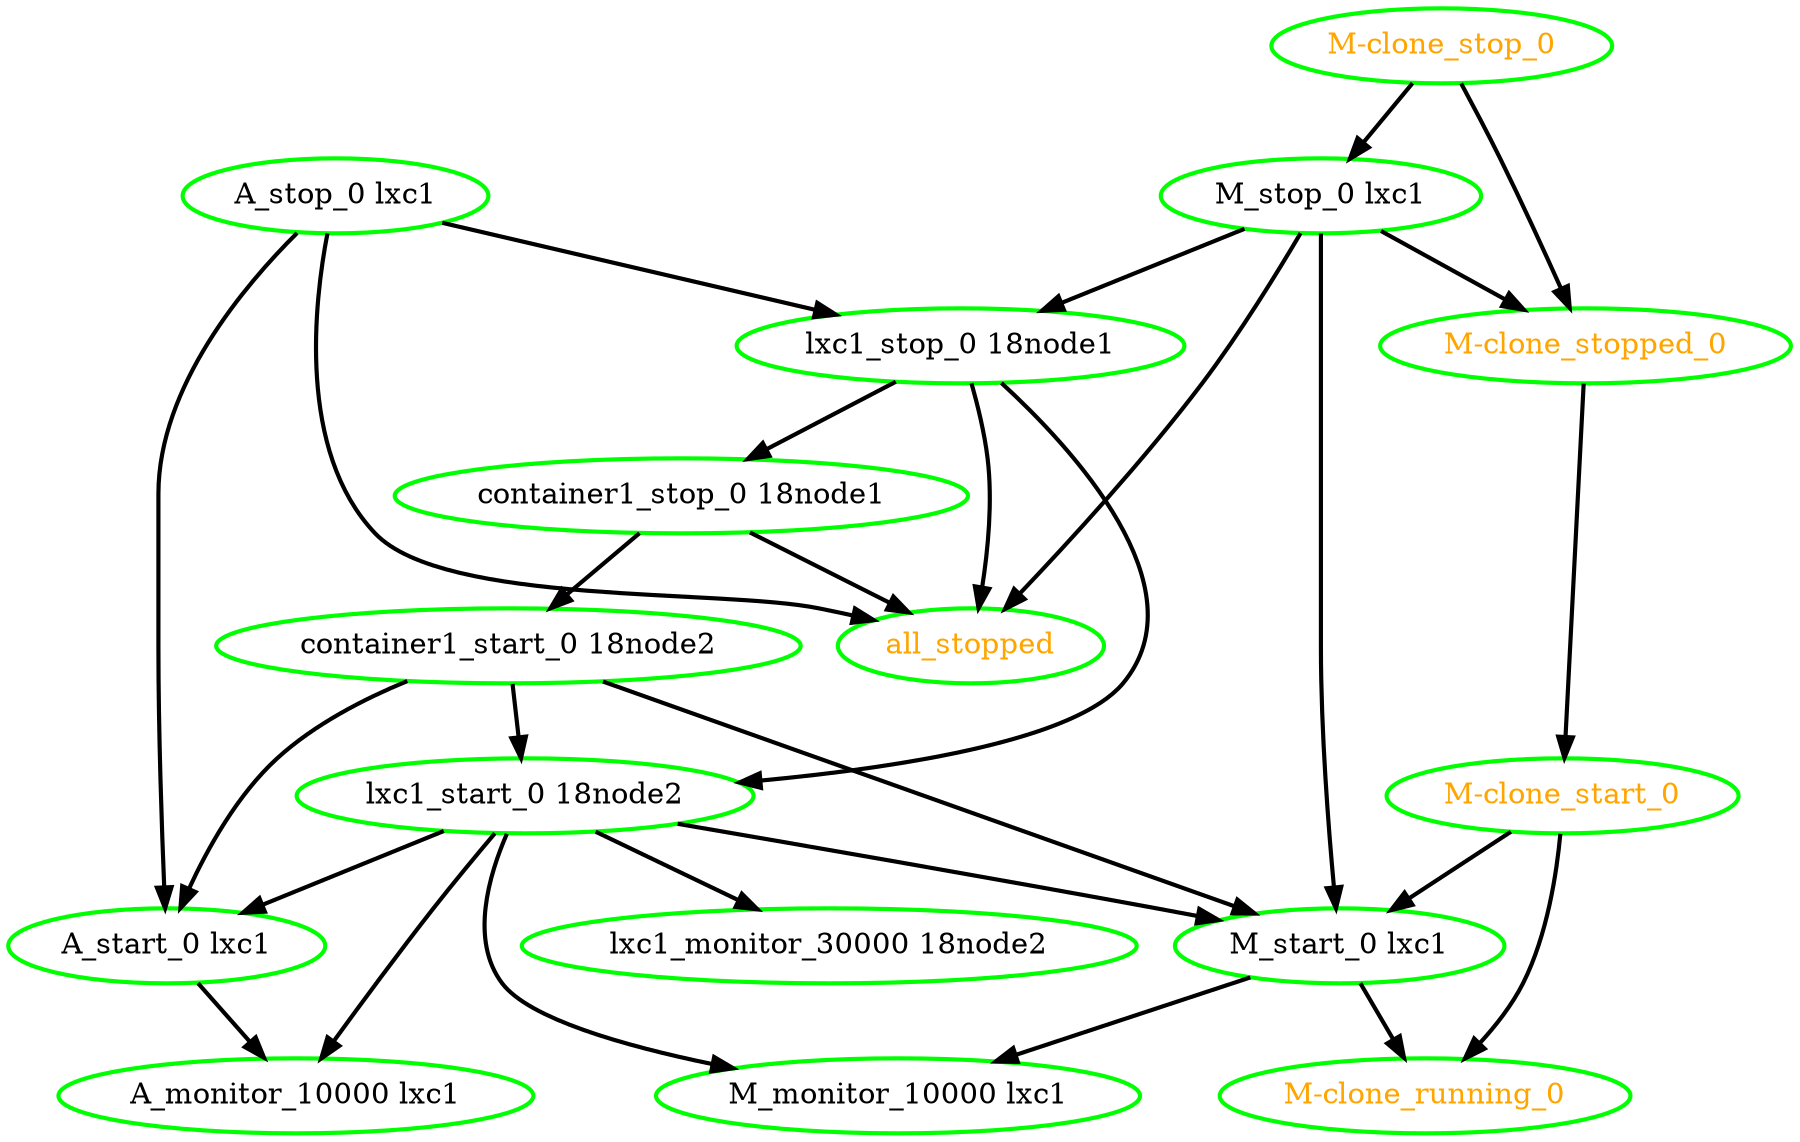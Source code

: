 digraph "g" {
"A_monitor_10000 lxc1" [ style=bold color="green" fontcolor="black"]
"A_start_0 lxc1" -> "A_monitor_10000 lxc1" [ style = bold]
"A_start_0 lxc1" [ style=bold color="green" fontcolor="black"]
"A_stop_0 lxc1" -> "A_start_0 lxc1" [ style = bold]
"A_stop_0 lxc1" -> "all_stopped" [ style = bold]
"A_stop_0 lxc1" -> "lxc1_stop_0 18node1" [ style = bold]
"A_stop_0 lxc1" [ style=bold color="green" fontcolor="black"]
"M-clone_running_0" [ style=bold color="green" fontcolor="orange"]
"M-clone_start_0" -> "M-clone_running_0" [ style = bold]
"M-clone_start_0" -> "M_start_0 lxc1" [ style = bold]
"M-clone_start_0" [ style=bold color="green" fontcolor="orange"]
"M-clone_stop_0" -> "M-clone_stopped_0" [ style = bold]
"M-clone_stop_0" -> "M_stop_0 lxc1" [ style = bold]
"M-clone_stop_0" [ style=bold color="green" fontcolor="orange"]
"M-clone_stopped_0" -> "M-clone_start_0" [ style = bold]
"M-clone_stopped_0" [ style=bold color="green" fontcolor="orange"]
"M_monitor_10000 lxc1" [ style=bold color="green" fontcolor="black"]
"M_start_0 lxc1" -> "M-clone_running_0" [ style = bold]
"M_start_0 lxc1" -> "M_monitor_10000 lxc1" [ style = bold]
"M_start_0 lxc1" [ style=bold color="green" fontcolor="black"]
"M_stop_0 lxc1" -> "M-clone_stopped_0" [ style = bold]
"M_stop_0 lxc1" -> "M_start_0 lxc1" [ style = bold]
"M_stop_0 lxc1" -> "all_stopped" [ style = bold]
"M_stop_0 lxc1" -> "lxc1_stop_0 18node1" [ style = bold]
"M_stop_0 lxc1" [ style=bold color="green" fontcolor="black"]
"all_stopped" [ style=bold color="green" fontcolor="orange"]
"container1_start_0 18node2" -> "A_start_0 lxc1" [ style = bold]
"container1_start_0 18node2" -> "M_start_0 lxc1" [ style = bold]
"container1_start_0 18node2" -> "lxc1_start_0 18node2" [ style = bold]
"container1_start_0 18node2" [ style=bold color="green" fontcolor="black"]
"container1_stop_0 18node1" -> "all_stopped" [ style = bold]
"container1_stop_0 18node1" -> "container1_start_0 18node2" [ style = bold]
"container1_stop_0 18node1" [ style=bold color="green" fontcolor="black"]
"lxc1_monitor_30000 18node2" [ style=bold color="green" fontcolor="black"]
"lxc1_start_0 18node2" -> "A_monitor_10000 lxc1" [ style = bold]
"lxc1_start_0 18node2" -> "A_start_0 lxc1" [ style = bold]
"lxc1_start_0 18node2" -> "M_monitor_10000 lxc1" [ style = bold]
"lxc1_start_0 18node2" -> "M_start_0 lxc1" [ style = bold]
"lxc1_start_0 18node2" -> "lxc1_monitor_30000 18node2" [ style = bold]
"lxc1_start_0 18node2" [ style=bold color="green" fontcolor="black"]
"lxc1_stop_0 18node1" -> "all_stopped" [ style = bold]
"lxc1_stop_0 18node1" -> "container1_stop_0 18node1" [ style = bold]
"lxc1_stop_0 18node1" -> "lxc1_start_0 18node2" [ style = bold]
"lxc1_stop_0 18node1" [ style=bold color="green" fontcolor="black"]
}
